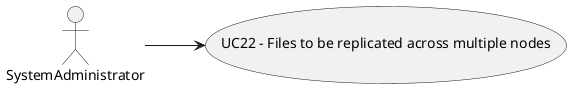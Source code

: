 @startuml

left to right direction
actor SystemAdministrator

usecase UC22 as "UC22 - Files to be replicated across multiple nodes"
SystemAdministrator --> UC22

@enduml